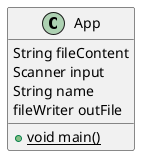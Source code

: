 @startuml
'https://plantuml.com/class-diagram

class App {
+{static}void main()
String fileContent
Scanner input
String name
fileWriter outFile
}


@enduml